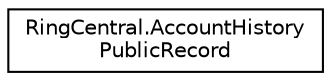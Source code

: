 digraph "Graphical Class Hierarchy"
{
 // LATEX_PDF_SIZE
  edge [fontname="Helvetica",fontsize="10",labelfontname="Helvetica",labelfontsize="10"];
  node [fontname="Helvetica",fontsize="10",shape=record];
  rankdir="LR";
  Node0 [label="RingCentral.AccountHistory\lPublicRecord",height=0.2,width=0.4,color="black", fillcolor="white", style="filled",URL="$classRingCentral_1_1AccountHistoryPublicRecord.html",tooltip=" "];
}
